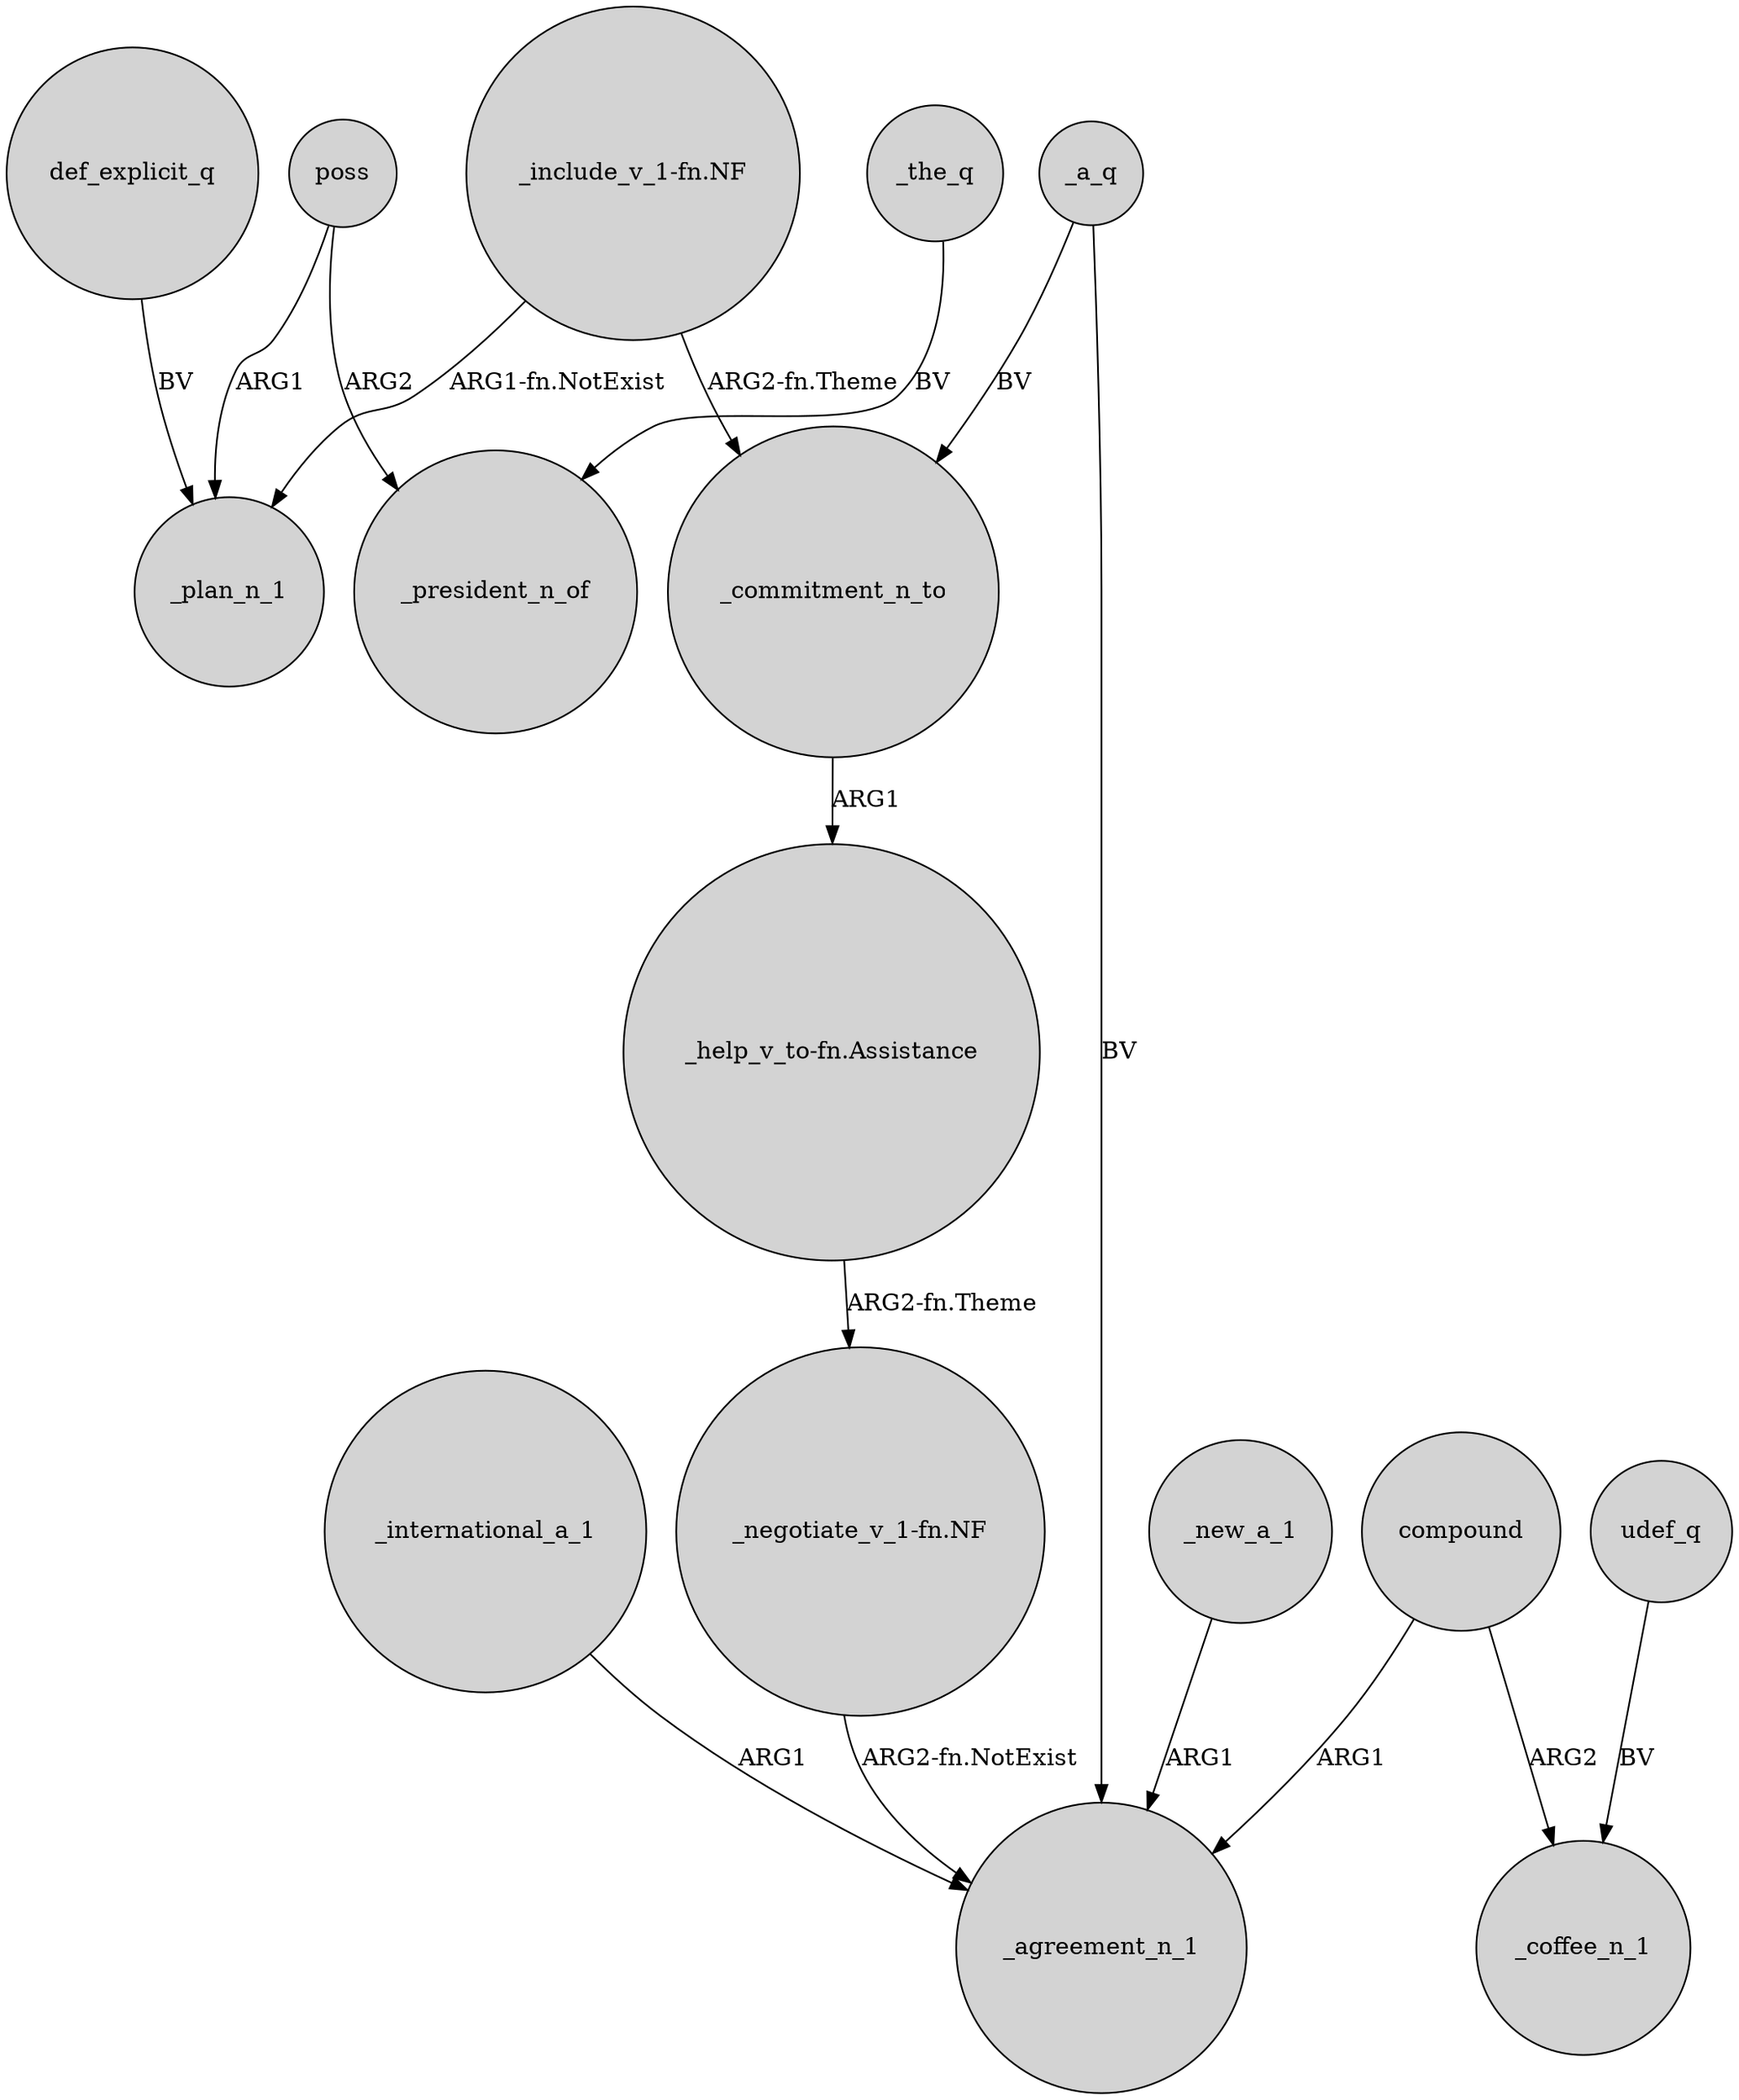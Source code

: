 digraph {
	node [shape=circle style=filled]
	poss -> _plan_n_1 [label=ARG1]
	"_include_v_1-fn.NF" -> _commitment_n_to [label="ARG2-fn.Theme"]
	"_help_v_to-fn.Assistance" -> "_negotiate_v_1-fn.NF" [label="ARG2-fn.Theme"]
	"_include_v_1-fn.NF" -> _plan_n_1 [label="ARG1-fn.NotExist"]
	_a_q -> _agreement_n_1 [label=BV]
	compound -> _coffee_n_1 [label=ARG2]
	"_negotiate_v_1-fn.NF" -> _agreement_n_1 [label="ARG2-fn.NotExist"]
	poss -> _president_n_of [label=ARG2]
	_new_a_1 -> _agreement_n_1 [label=ARG1]
	_international_a_1 -> _agreement_n_1 [label=ARG1]
	_the_q -> _president_n_of [label=BV]
	_a_q -> _commitment_n_to [label=BV]
	_commitment_n_to -> "_help_v_to-fn.Assistance" [label=ARG1]
	compound -> _agreement_n_1 [label=ARG1]
	udef_q -> _coffee_n_1 [label=BV]
	def_explicit_q -> _plan_n_1 [label=BV]
}
